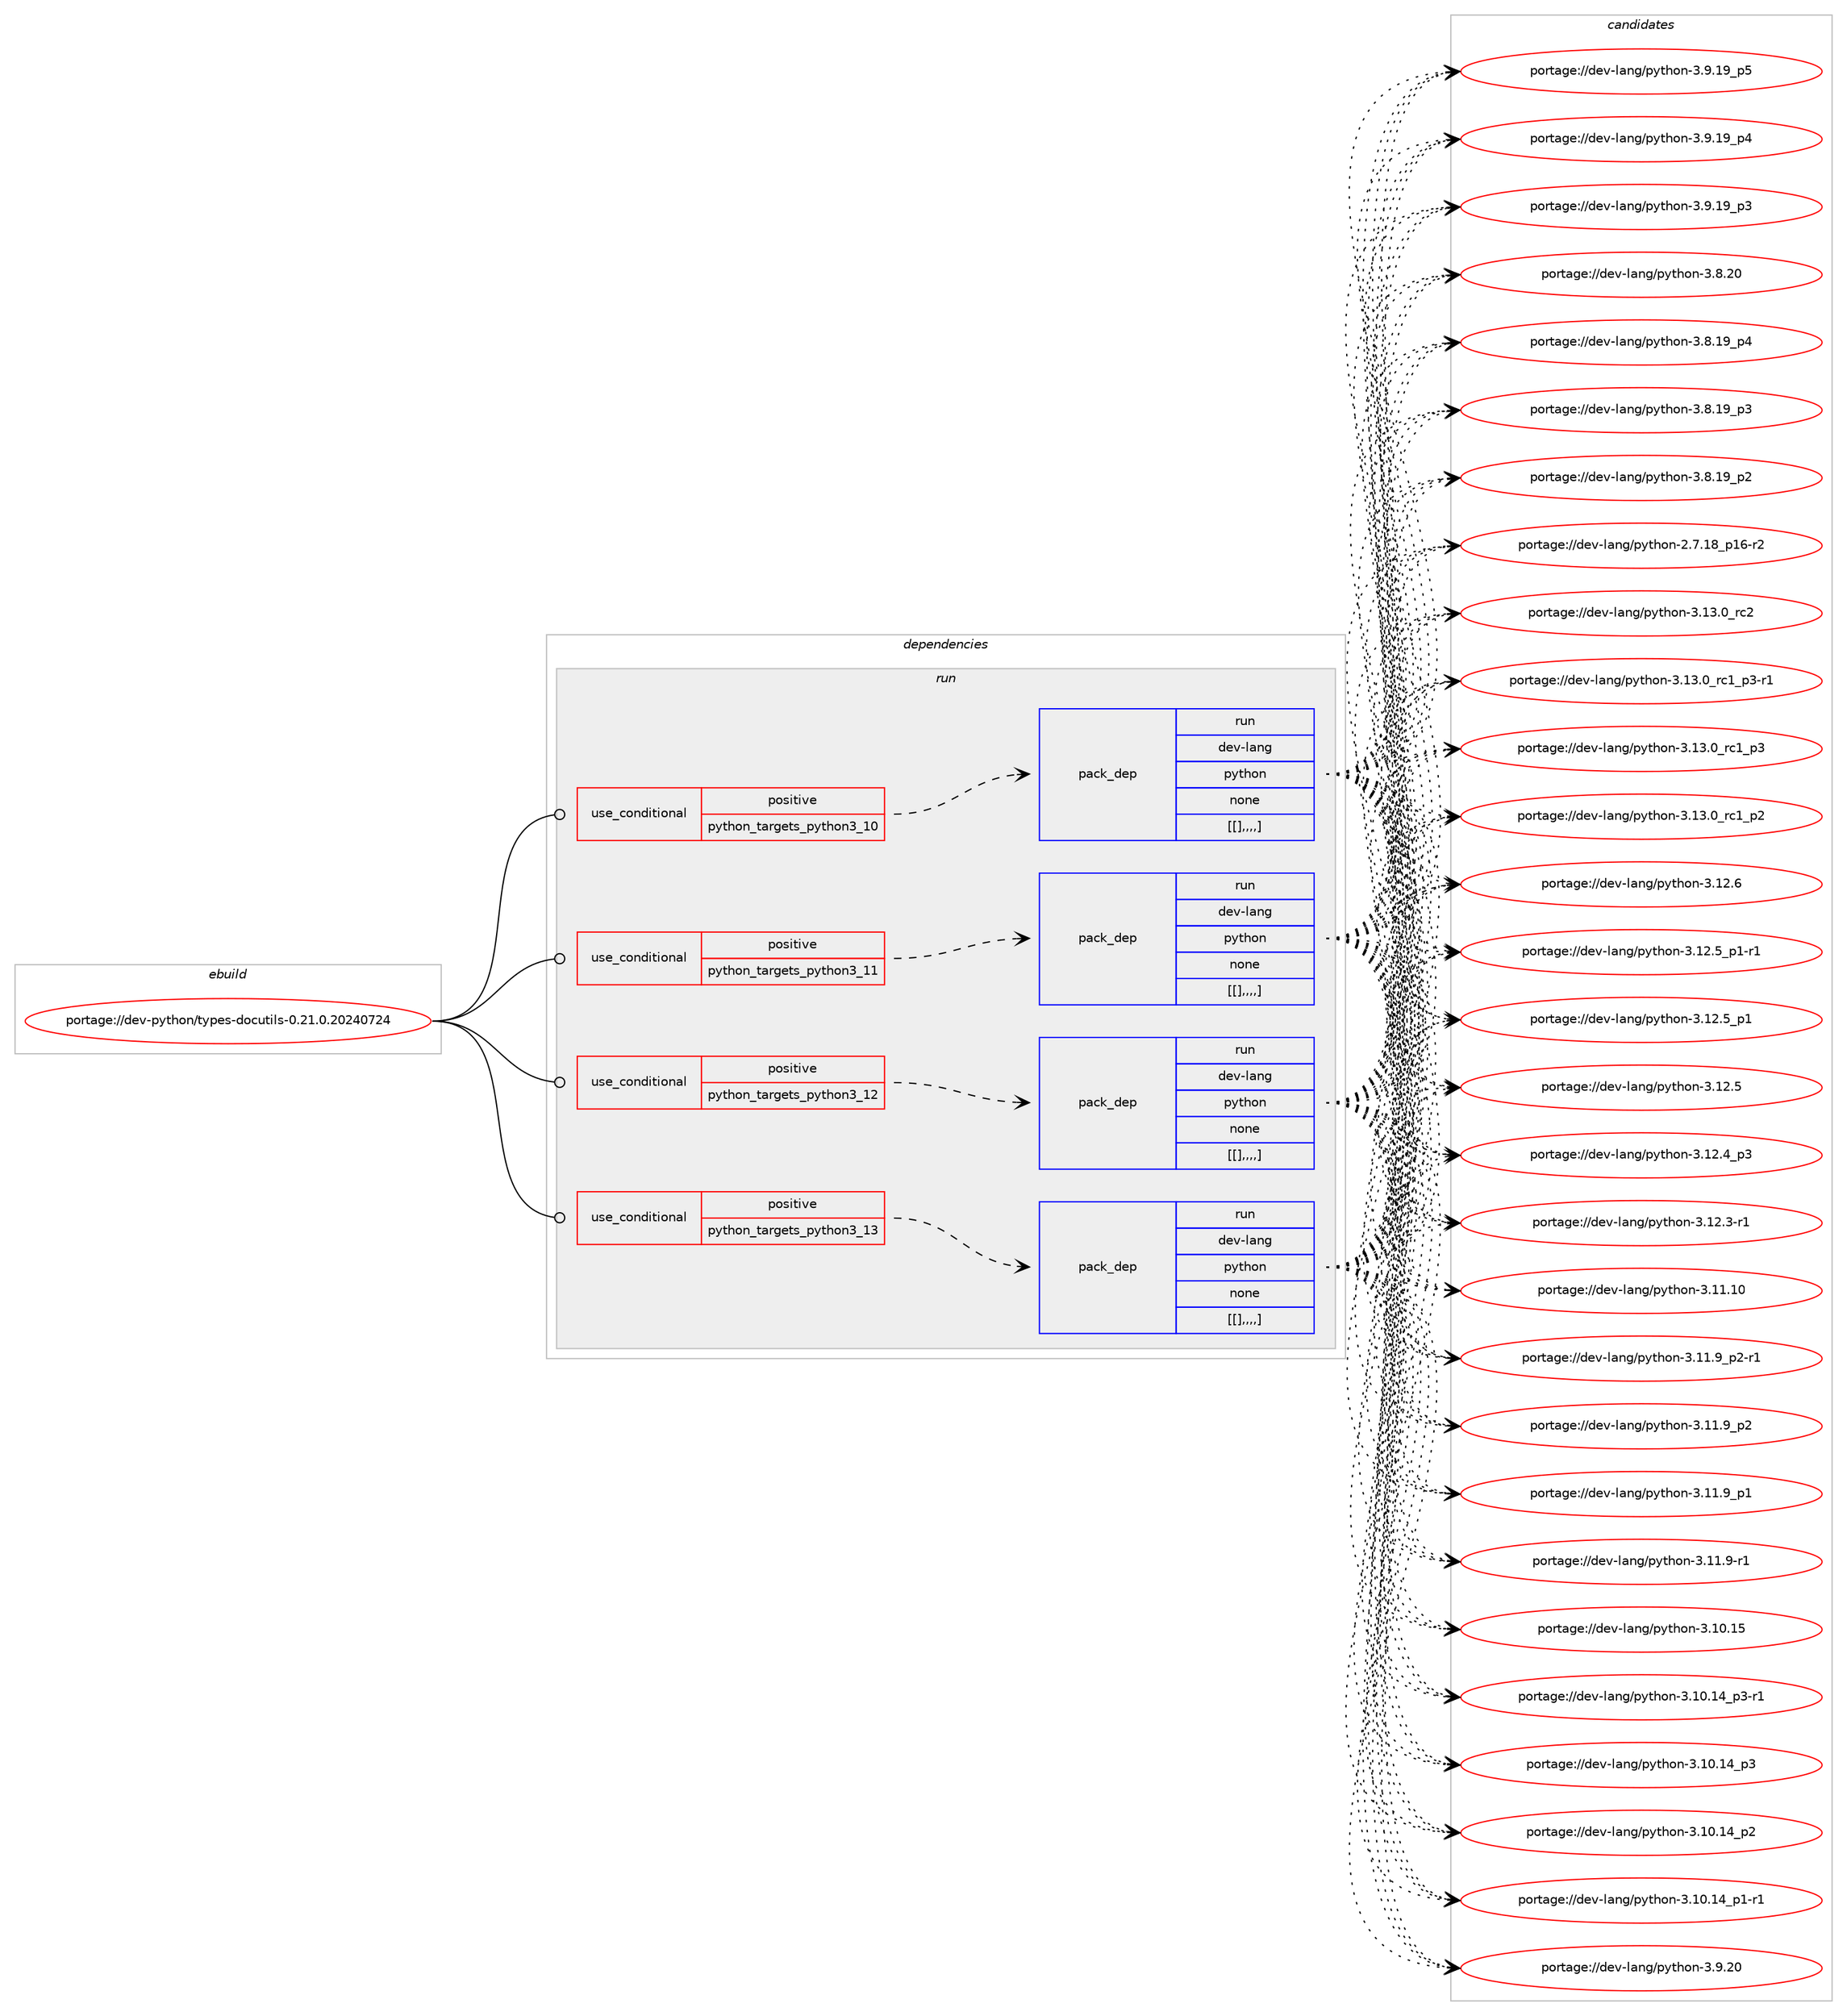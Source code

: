 digraph prolog {

# *************
# Graph options
# *************

newrank=true;
concentrate=true;
compound=true;
graph [rankdir=LR,fontname=Helvetica,fontsize=10,ranksep=1.5];#, ranksep=2.5, nodesep=0.2];
edge  [arrowhead=vee];
node  [fontname=Helvetica,fontsize=10];

# **********
# The ebuild
# **********

subgraph cluster_leftcol {
color=gray;
label=<<i>ebuild</i>>;
id [label="portage://dev-python/types-docutils-0.21.0.20240724", color=red, width=4, href="../dev-python/types-docutils-0.21.0.20240724.svg"];
}

# ****************
# The dependencies
# ****************

subgraph cluster_midcol {
color=gray;
label=<<i>dependencies</i>>;
subgraph cluster_compile {
fillcolor="#eeeeee";
style=filled;
label=<<i>compile</i>>;
}
subgraph cluster_compileandrun {
fillcolor="#eeeeee";
style=filled;
label=<<i>compile and run</i>>;
}
subgraph cluster_run {
fillcolor="#eeeeee";
style=filled;
label=<<i>run</i>>;
subgraph cond41827 {
dependency168705 [label=<<TABLE BORDER="0" CELLBORDER="1" CELLSPACING="0" CELLPADDING="4"><TR><TD ROWSPAN="3" CELLPADDING="10">use_conditional</TD></TR><TR><TD>positive</TD></TR><TR><TD>python_targets_python3_10</TD></TR></TABLE>>, shape=none, color=red];
subgraph pack125612 {
dependency168706 [label=<<TABLE BORDER="0" CELLBORDER="1" CELLSPACING="0" CELLPADDING="4" WIDTH="220"><TR><TD ROWSPAN="6" CELLPADDING="30">pack_dep</TD></TR><TR><TD WIDTH="110">run</TD></TR><TR><TD>dev-lang</TD></TR><TR><TD>python</TD></TR><TR><TD>none</TD></TR><TR><TD>[[],,,,]</TD></TR></TABLE>>, shape=none, color=blue];
}
dependency168705:e -> dependency168706:w [weight=20,style="dashed",arrowhead="vee"];
}
id:e -> dependency168705:w [weight=20,style="solid",arrowhead="odot"];
subgraph cond41828 {
dependency168707 [label=<<TABLE BORDER="0" CELLBORDER="1" CELLSPACING="0" CELLPADDING="4"><TR><TD ROWSPAN="3" CELLPADDING="10">use_conditional</TD></TR><TR><TD>positive</TD></TR><TR><TD>python_targets_python3_11</TD></TR></TABLE>>, shape=none, color=red];
subgraph pack125613 {
dependency168708 [label=<<TABLE BORDER="0" CELLBORDER="1" CELLSPACING="0" CELLPADDING="4" WIDTH="220"><TR><TD ROWSPAN="6" CELLPADDING="30">pack_dep</TD></TR><TR><TD WIDTH="110">run</TD></TR><TR><TD>dev-lang</TD></TR><TR><TD>python</TD></TR><TR><TD>none</TD></TR><TR><TD>[[],,,,]</TD></TR></TABLE>>, shape=none, color=blue];
}
dependency168707:e -> dependency168708:w [weight=20,style="dashed",arrowhead="vee"];
}
id:e -> dependency168707:w [weight=20,style="solid",arrowhead="odot"];
subgraph cond41829 {
dependency168709 [label=<<TABLE BORDER="0" CELLBORDER="1" CELLSPACING="0" CELLPADDING="4"><TR><TD ROWSPAN="3" CELLPADDING="10">use_conditional</TD></TR><TR><TD>positive</TD></TR><TR><TD>python_targets_python3_12</TD></TR></TABLE>>, shape=none, color=red];
subgraph pack125614 {
dependency168710 [label=<<TABLE BORDER="0" CELLBORDER="1" CELLSPACING="0" CELLPADDING="4" WIDTH="220"><TR><TD ROWSPAN="6" CELLPADDING="30">pack_dep</TD></TR><TR><TD WIDTH="110">run</TD></TR><TR><TD>dev-lang</TD></TR><TR><TD>python</TD></TR><TR><TD>none</TD></TR><TR><TD>[[],,,,]</TD></TR></TABLE>>, shape=none, color=blue];
}
dependency168709:e -> dependency168710:w [weight=20,style="dashed",arrowhead="vee"];
}
id:e -> dependency168709:w [weight=20,style="solid",arrowhead="odot"];
subgraph cond41830 {
dependency168711 [label=<<TABLE BORDER="0" CELLBORDER="1" CELLSPACING="0" CELLPADDING="4"><TR><TD ROWSPAN="3" CELLPADDING="10">use_conditional</TD></TR><TR><TD>positive</TD></TR><TR><TD>python_targets_python3_13</TD></TR></TABLE>>, shape=none, color=red];
subgraph pack125615 {
dependency168712 [label=<<TABLE BORDER="0" CELLBORDER="1" CELLSPACING="0" CELLPADDING="4" WIDTH="220"><TR><TD ROWSPAN="6" CELLPADDING="30">pack_dep</TD></TR><TR><TD WIDTH="110">run</TD></TR><TR><TD>dev-lang</TD></TR><TR><TD>python</TD></TR><TR><TD>none</TD></TR><TR><TD>[[],,,,]</TD></TR></TABLE>>, shape=none, color=blue];
}
dependency168711:e -> dependency168712:w [weight=20,style="dashed",arrowhead="vee"];
}
id:e -> dependency168711:w [weight=20,style="solid",arrowhead="odot"];
}
}

# **************
# The candidates
# **************

subgraph cluster_choices {
rank=same;
color=gray;
label=<<i>candidates</i>>;

subgraph choice125612 {
color=black;
nodesep=1;
choice10010111845108971101034711212111610411111045514649514648951149950 [label="portage://dev-lang/python-3.13.0_rc2", color=red, width=4,href="../dev-lang/python-3.13.0_rc2.svg"];
choice1001011184510897110103471121211161041111104551464951464895114994995112514511449 [label="portage://dev-lang/python-3.13.0_rc1_p3-r1", color=red, width=4,href="../dev-lang/python-3.13.0_rc1_p3-r1.svg"];
choice100101118451089711010347112121116104111110455146495146489511499499511251 [label="portage://dev-lang/python-3.13.0_rc1_p3", color=red, width=4,href="../dev-lang/python-3.13.0_rc1_p3.svg"];
choice100101118451089711010347112121116104111110455146495146489511499499511250 [label="portage://dev-lang/python-3.13.0_rc1_p2", color=red, width=4,href="../dev-lang/python-3.13.0_rc1_p2.svg"];
choice10010111845108971101034711212111610411111045514649504654 [label="portage://dev-lang/python-3.12.6", color=red, width=4,href="../dev-lang/python-3.12.6.svg"];
choice1001011184510897110103471121211161041111104551464950465395112494511449 [label="portage://dev-lang/python-3.12.5_p1-r1", color=red, width=4,href="../dev-lang/python-3.12.5_p1-r1.svg"];
choice100101118451089711010347112121116104111110455146495046539511249 [label="portage://dev-lang/python-3.12.5_p1", color=red, width=4,href="../dev-lang/python-3.12.5_p1.svg"];
choice10010111845108971101034711212111610411111045514649504653 [label="portage://dev-lang/python-3.12.5", color=red, width=4,href="../dev-lang/python-3.12.5.svg"];
choice100101118451089711010347112121116104111110455146495046529511251 [label="portage://dev-lang/python-3.12.4_p3", color=red, width=4,href="../dev-lang/python-3.12.4_p3.svg"];
choice100101118451089711010347112121116104111110455146495046514511449 [label="portage://dev-lang/python-3.12.3-r1", color=red, width=4,href="../dev-lang/python-3.12.3-r1.svg"];
choice1001011184510897110103471121211161041111104551464949464948 [label="portage://dev-lang/python-3.11.10", color=red, width=4,href="../dev-lang/python-3.11.10.svg"];
choice1001011184510897110103471121211161041111104551464949465795112504511449 [label="portage://dev-lang/python-3.11.9_p2-r1", color=red, width=4,href="../dev-lang/python-3.11.9_p2-r1.svg"];
choice100101118451089711010347112121116104111110455146494946579511250 [label="portage://dev-lang/python-3.11.9_p2", color=red, width=4,href="../dev-lang/python-3.11.9_p2.svg"];
choice100101118451089711010347112121116104111110455146494946579511249 [label="portage://dev-lang/python-3.11.9_p1", color=red, width=4,href="../dev-lang/python-3.11.9_p1.svg"];
choice100101118451089711010347112121116104111110455146494946574511449 [label="portage://dev-lang/python-3.11.9-r1", color=red, width=4,href="../dev-lang/python-3.11.9-r1.svg"];
choice1001011184510897110103471121211161041111104551464948464953 [label="portage://dev-lang/python-3.10.15", color=red, width=4,href="../dev-lang/python-3.10.15.svg"];
choice100101118451089711010347112121116104111110455146494846495295112514511449 [label="portage://dev-lang/python-3.10.14_p3-r1", color=red, width=4,href="../dev-lang/python-3.10.14_p3-r1.svg"];
choice10010111845108971101034711212111610411111045514649484649529511251 [label="portage://dev-lang/python-3.10.14_p3", color=red, width=4,href="../dev-lang/python-3.10.14_p3.svg"];
choice10010111845108971101034711212111610411111045514649484649529511250 [label="portage://dev-lang/python-3.10.14_p2", color=red, width=4,href="../dev-lang/python-3.10.14_p2.svg"];
choice100101118451089711010347112121116104111110455146494846495295112494511449 [label="portage://dev-lang/python-3.10.14_p1-r1", color=red, width=4,href="../dev-lang/python-3.10.14_p1-r1.svg"];
choice10010111845108971101034711212111610411111045514657465048 [label="portage://dev-lang/python-3.9.20", color=red, width=4,href="../dev-lang/python-3.9.20.svg"];
choice100101118451089711010347112121116104111110455146574649579511253 [label="portage://dev-lang/python-3.9.19_p5", color=red, width=4,href="../dev-lang/python-3.9.19_p5.svg"];
choice100101118451089711010347112121116104111110455146574649579511252 [label="portage://dev-lang/python-3.9.19_p4", color=red, width=4,href="../dev-lang/python-3.9.19_p4.svg"];
choice100101118451089711010347112121116104111110455146574649579511251 [label="portage://dev-lang/python-3.9.19_p3", color=red, width=4,href="../dev-lang/python-3.9.19_p3.svg"];
choice10010111845108971101034711212111610411111045514656465048 [label="portage://dev-lang/python-3.8.20", color=red, width=4,href="../dev-lang/python-3.8.20.svg"];
choice100101118451089711010347112121116104111110455146564649579511252 [label="portage://dev-lang/python-3.8.19_p4", color=red, width=4,href="../dev-lang/python-3.8.19_p4.svg"];
choice100101118451089711010347112121116104111110455146564649579511251 [label="portage://dev-lang/python-3.8.19_p3", color=red, width=4,href="../dev-lang/python-3.8.19_p3.svg"];
choice100101118451089711010347112121116104111110455146564649579511250 [label="portage://dev-lang/python-3.8.19_p2", color=red, width=4,href="../dev-lang/python-3.8.19_p2.svg"];
choice100101118451089711010347112121116104111110455046554649569511249544511450 [label="portage://dev-lang/python-2.7.18_p16-r2", color=red, width=4,href="../dev-lang/python-2.7.18_p16-r2.svg"];
dependency168706:e -> choice10010111845108971101034711212111610411111045514649514648951149950:w [style=dotted,weight="100"];
dependency168706:e -> choice1001011184510897110103471121211161041111104551464951464895114994995112514511449:w [style=dotted,weight="100"];
dependency168706:e -> choice100101118451089711010347112121116104111110455146495146489511499499511251:w [style=dotted,weight="100"];
dependency168706:e -> choice100101118451089711010347112121116104111110455146495146489511499499511250:w [style=dotted,weight="100"];
dependency168706:e -> choice10010111845108971101034711212111610411111045514649504654:w [style=dotted,weight="100"];
dependency168706:e -> choice1001011184510897110103471121211161041111104551464950465395112494511449:w [style=dotted,weight="100"];
dependency168706:e -> choice100101118451089711010347112121116104111110455146495046539511249:w [style=dotted,weight="100"];
dependency168706:e -> choice10010111845108971101034711212111610411111045514649504653:w [style=dotted,weight="100"];
dependency168706:e -> choice100101118451089711010347112121116104111110455146495046529511251:w [style=dotted,weight="100"];
dependency168706:e -> choice100101118451089711010347112121116104111110455146495046514511449:w [style=dotted,weight="100"];
dependency168706:e -> choice1001011184510897110103471121211161041111104551464949464948:w [style=dotted,weight="100"];
dependency168706:e -> choice1001011184510897110103471121211161041111104551464949465795112504511449:w [style=dotted,weight="100"];
dependency168706:e -> choice100101118451089711010347112121116104111110455146494946579511250:w [style=dotted,weight="100"];
dependency168706:e -> choice100101118451089711010347112121116104111110455146494946579511249:w [style=dotted,weight="100"];
dependency168706:e -> choice100101118451089711010347112121116104111110455146494946574511449:w [style=dotted,weight="100"];
dependency168706:e -> choice1001011184510897110103471121211161041111104551464948464953:w [style=dotted,weight="100"];
dependency168706:e -> choice100101118451089711010347112121116104111110455146494846495295112514511449:w [style=dotted,weight="100"];
dependency168706:e -> choice10010111845108971101034711212111610411111045514649484649529511251:w [style=dotted,weight="100"];
dependency168706:e -> choice10010111845108971101034711212111610411111045514649484649529511250:w [style=dotted,weight="100"];
dependency168706:e -> choice100101118451089711010347112121116104111110455146494846495295112494511449:w [style=dotted,weight="100"];
dependency168706:e -> choice10010111845108971101034711212111610411111045514657465048:w [style=dotted,weight="100"];
dependency168706:e -> choice100101118451089711010347112121116104111110455146574649579511253:w [style=dotted,weight="100"];
dependency168706:e -> choice100101118451089711010347112121116104111110455146574649579511252:w [style=dotted,weight="100"];
dependency168706:e -> choice100101118451089711010347112121116104111110455146574649579511251:w [style=dotted,weight="100"];
dependency168706:e -> choice10010111845108971101034711212111610411111045514656465048:w [style=dotted,weight="100"];
dependency168706:e -> choice100101118451089711010347112121116104111110455146564649579511252:w [style=dotted,weight="100"];
dependency168706:e -> choice100101118451089711010347112121116104111110455146564649579511251:w [style=dotted,weight="100"];
dependency168706:e -> choice100101118451089711010347112121116104111110455146564649579511250:w [style=dotted,weight="100"];
dependency168706:e -> choice100101118451089711010347112121116104111110455046554649569511249544511450:w [style=dotted,weight="100"];
}
subgraph choice125613 {
color=black;
nodesep=1;
choice10010111845108971101034711212111610411111045514649514648951149950 [label="portage://dev-lang/python-3.13.0_rc2", color=red, width=4,href="../dev-lang/python-3.13.0_rc2.svg"];
choice1001011184510897110103471121211161041111104551464951464895114994995112514511449 [label="portage://dev-lang/python-3.13.0_rc1_p3-r1", color=red, width=4,href="../dev-lang/python-3.13.0_rc1_p3-r1.svg"];
choice100101118451089711010347112121116104111110455146495146489511499499511251 [label="portage://dev-lang/python-3.13.0_rc1_p3", color=red, width=4,href="../dev-lang/python-3.13.0_rc1_p3.svg"];
choice100101118451089711010347112121116104111110455146495146489511499499511250 [label="portage://dev-lang/python-3.13.0_rc1_p2", color=red, width=4,href="../dev-lang/python-3.13.0_rc1_p2.svg"];
choice10010111845108971101034711212111610411111045514649504654 [label="portage://dev-lang/python-3.12.6", color=red, width=4,href="../dev-lang/python-3.12.6.svg"];
choice1001011184510897110103471121211161041111104551464950465395112494511449 [label="portage://dev-lang/python-3.12.5_p1-r1", color=red, width=4,href="../dev-lang/python-3.12.5_p1-r1.svg"];
choice100101118451089711010347112121116104111110455146495046539511249 [label="portage://dev-lang/python-3.12.5_p1", color=red, width=4,href="../dev-lang/python-3.12.5_p1.svg"];
choice10010111845108971101034711212111610411111045514649504653 [label="portage://dev-lang/python-3.12.5", color=red, width=4,href="../dev-lang/python-3.12.5.svg"];
choice100101118451089711010347112121116104111110455146495046529511251 [label="portage://dev-lang/python-3.12.4_p3", color=red, width=4,href="../dev-lang/python-3.12.4_p3.svg"];
choice100101118451089711010347112121116104111110455146495046514511449 [label="portage://dev-lang/python-3.12.3-r1", color=red, width=4,href="../dev-lang/python-3.12.3-r1.svg"];
choice1001011184510897110103471121211161041111104551464949464948 [label="portage://dev-lang/python-3.11.10", color=red, width=4,href="../dev-lang/python-3.11.10.svg"];
choice1001011184510897110103471121211161041111104551464949465795112504511449 [label="portage://dev-lang/python-3.11.9_p2-r1", color=red, width=4,href="../dev-lang/python-3.11.9_p2-r1.svg"];
choice100101118451089711010347112121116104111110455146494946579511250 [label="portage://dev-lang/python-3.11.9_p2", color=red, width=4,href="../dev-lang/python-3.11.9_p2.svg"];
choice100101118451089711010347112121116104111110455146494946579511249 [label="portage://dev-lang/python-3.11.9_p1", color=red, width=4,href="../dev-lang/python-3.11.9_p1.svg"];
choice100101118451089711010347112121116104111110455146494946574511449 [label="portage://dev-lang/python-3.11.9-r1", color=red, width=4,href="../dev-lang/python-3.11.9-r1.svg"];
choice1001011184510897110103471121211161041111104551464948464953 [label="portage://dev-lang/python-3.10.15", color=red, width=4,href="../dev-lang/python-3.10.15.svg"];
choice100101118451089711010347112121116104111110455146494846495295112514511449 [label="portage://dev-lang/python-3.10.14_p3-r1", color=red, width=4,href="../dev-lang/python-3.10.14_p3-r1.svg"];
choice10010111845108971101034711212111610411111045514649484649529511251 [label="portage://dev-lang/python-3.10.14_p3", color=red, width=4,href="../dev-lang/python-3.10.14_p3.svg"];
choice10010111845108971101034711212111610411111045514649484649529511250 [label="portage://dev-lang/python-3.10.14_p2", color=red, width=4,href="../dev-lang/python-3.10.14_p2.svg"];
choice100101118451089711010347112121116104111110455146494846495295112494511449 [label="portage://dev-lang/python-3.10.14_p1-r1", color=red, width=4,href="../dev-lang/python-3.10.14_p1-r1.svg"];
choice10010111845108971101034711212111610411111045514657465048 [label="portage://dev-lang/python-3.9.20", color=red, width=4,href="../dev-lang/python-3.9.20.svg"];
choice100101118451089711010347112121116104111110455146574649579511253 [label="portage://dev-lang/python-3.9.19_p5", color=red, width=4,href="../dev-lang/python-3.9.19_p5.svg"];
choice100101118451089711010347112121116104111110455146574649579511252 [label="portage://dev-lang/python-3.9.19_p4", color=red, width=4,href="../dev-lang/python-3.9.19_p4.svg"];
choice100101118451089711010347112121116104111110455146574649579511251 [label="portage://dev-lang/python-3.9.19_p3", color=red, width=4,href="../dev-lang/python-3.9.19_p3.svg"];
choice10010111845108971101034711212111610411111045514656465048 [label="portage://dev-lang/python-3.8.20", color=red, width=4,href="../dev-lang/python-3.8.20.svg"];
choice100101118451089711010347112121116104111110455146564649579511252 [label="portage://dev-lang/python-3.8.19_p4", color=red, width=4,href="../dev-lang/python-3.8.19_p4.svg"];
choice100101118451089711010347112121116104111110455146564649579511251 [label="portage://dev-lang/python-3.8.19_p3", color=red, width=4,href="../dev-lang/python-3.8.19_p3.svg"];
choice100101118451089711010347112121116104111110455146564649579511250 [label="portage://dev-lang/python-3.8.19_p2", color=red, width=4,href="../dev-lang/python-3.8.19_p2.svg"];
choice100101118451089711010347112121116104111110455046554649569511249544511450 [label="portage://dev-lang/python-2.7.18_p16-r2", color=red, width=4,href="../dev-lang/python-2.7.18_p16-r2.svg"];
dependency168708:e -> choice10010111845108971101034711212111610411111045514649514648951149950:w [style=dotted,weight="100"];
dependency168708:e -> choice1001011184510897110103471121211161041111104551464951464895114994995112514511449:w [style=dotted,weight="100"];
dependency168708:e -> choice100101118451089711010347112121116104111110455146495146489511499499511251:w [style=dotted,weight="100"];
dependency168708:e -> choice100101118451089711010347112121116104111110455146495146489511499499511250:w [style=dotted,weight="100"];
dependency168708:e -> choice10010111845108971101034711212111610411111045514649504654:w [style=dotted,weight="100"];
dependency168708:e -> choice1001011184510897110103471121211161041111104551464950465395112494511449:w [style=dotted,weight="100"];
dependency168708:e -> choice100101118451089711010347112121116104111110455146495046539511249:w [style=dotted,weight="100"];
dependency168708:e -> choice10010111845108971101034711212111610411111045514649504653:w [style=dotted,weight="100"];
dependency168708:e -> choice100101118451089711010347112121116104111110455146495046529511251:w [style=dotted,weight="100"];
dependency168708:e -> choice100101118451089711010347112121116104111110455146495046514511449:w [style=dotted,weight="100"];
dependency168708:e -> choice1001011184510897110103471121211161041111104551464949464948:w [style=dotted,weight="100"];
dependency168708:e -> choice1001011184510897110103471121211161041111104551464949465795112504511449:w [style=dotted,weight="100"];
dependency168708:e -> choice100101118451089711010347112121116104111110455146494946579511250:w [style=dotted,weight="100"];
dependency168708:e -> choice100101118451089711010347112121116104111110455146494946579511249:w [style=dotted,weight="100"];
dependency168708:e -> choice100101118451089711010347112121116104111110455146494946574511449:w [style=dotted,weight="100"];
dependency168708:e -> choice1001011184510897110103471121211161041111104551464948464953:w [style=dotted,weight="100"];
dependency168708:e -> choice100101118451089711010347112121116104111110455146494846495295112514511449:w [style=dotted,weight="100"];
dependency168708:e -> choice10010111845108971101034711212111610411111045514649484649529511251:w [style=dotted,weight="100"];
dependency168708:e -> choice10010111845108971101034711212111610411111045514649484649529511250:w [style=dotted,weight="100"];
dependency168708:e -> choice100101118451089711010347112121116104111110455146494846495295112494511449:w [style=dotted,weight="100"];
dependency168708:e -> choice10010111845108971101034711212111610411111045514657465048:w [style=dotted,weight="100"];
dependency168708:e -> choice100101118451089711010347112121116104111110455146574649579511253:w [style=dotted,weight="100"];
dependency168708:e -> choice100101118451089711010347112121116104111110455146574649579511252:w [style=dotted,weight="100"];
dependency168708:e -> choice100101118451089711010347112121116104111110455146574649579511251:w [style=dotted,weight="100"];
dependency168708:e -> choice10010111845108971101034711212111610411111045514656465048:w [style=dotted,weight="100"];
dependency168708:e -> choice100101118451089711010347112121116104111110455146564649579511252:w [style=dotted,weight="100"];
dependency168708:e -> choice100101118451089711010347112121116104111110455146564649579511251:w [style=dotted,weight="100"];
dependency168708:e -> choice100101118451089711010347112121116104111110455146564649579511250:w [style=dotted,weight="100"];
dependency168708:e -> choice100101118451089711010347112121116104111110455046554649569511249544511450:w [style=dotted,weight="100"];
}
subgraph choice125614 {
color=black;
nodesep=1;
choice10010111845108971101034711212111610411111045514649514648951149950 [label="portage://dev-lang/python-3.13.0_rc2", color=red, width=4,href="../dev-lang/python-3.13.0_rc2.svg"];
choice1001011184510897110103471121211161041111104551464951464895114994995112514511449 [label="portage://dev-lang/python-3.13.0_rc1_p3-r1", color=red, width=4,href="../dev-lang/python-3.13.0_rc1_p3-r1.svg"];
choice100101118451089711010347112121116104111110455146495146489511499499511251 [label="portage://dev-lang/python-3.13.0_rc1_p3", color=red, width=4,href="../dev-lang/python-3.13.0_rc1_p3.svg"];
choice100101118451089711010347112121116104111110455146495146489511499499511250 [label="portage://dev-lang/python-3.13.0_rc1_p2", color=red, width=4,href="../dev-lang/python-3.13.0_rc1_p2.svg"];
choice10010111845108971101034711212111610411111045514649504654 [label="portage://dev-lang/python-3.12.6", color=red, width=4,href="../dev-lang/python-3.12.6.svg"];
choice1001011184510897110103471121211161041111104551464950465395112494511449 [label="portage://dev-lang/python-3.12.5_p1-r1", color=red, width=4,href="../dev-lang/python-3.12.5_p1-r1.svg"];
choice100101118451089711010347112121116104111110455146495046539511249 [label="portage://dev-lang/python-3.12.5_p1", color=red, width=4,href="../dev-lang/python-3.12.5_p1.svg"];
choice10010111845108971101034711212111610411111045514649504653 [label="portage://dev-lang/python-3.12.5", color=red, width=4,href="../dev-lang/python-3.12.5.svg"];
choice100101118451089711010347112121116104111110455146495046529511251 [label="portage://dev-lang/python-3.12.4_p3", color=red, width=4,href="../dev-lang/python-3.12.4_p3.svg"];
choice100101118451089711010347112121116104111110455146495046514511449 [label="portage://dev-lang/python-3.12.3-r1", color=red, width=4,href="../dev-lang/python-3.12.3-r1.svg"];
choice1001011184510897110103471121211161041111104551464949464948 [label="portage://dev-lang/python-3.11.10", color=red, width=4,href="../dev-lang/python-3.11.10.svg"];
choice1001011184510897110103471121211161041111104551464949465795112504511449 [label="portage://dev-lang/python-3.11.9_p2-r1", color=red, width=4,href="../dev-lang/python-3.11.9_p2-r1.svg"];
choice100101118451089711010347112121116104111110455146494946579511250 [label="portage://dev-lang/python-3.11.9_p2", color=red, width=4,href="../dev-lang/python-3.11.9_p2.svg"];
choice100101118451089711010347112121116104111110455146494946579511249 [label="portage://dev-lang/python-3.11.9_p1", color=red, width=4,href="../dev-lang/python-3.11.9_p1.svg"];
choice100101118451089711010347112121116104111110455146494946574511449 [label="portage://dev-lang/python-3.11.9-r1", color=red, width=4,href="../dev-lang/python-3.11.9-r1.svg"];
choice1001011184510897110103471121211161041111104551464948464953 [label="portage://dev-lang/python-3.10.15", color=red, width=4,href="../dev-lang/python-3.10.15.svg"];
choice100101118451089711010347112121116104111110455146494846495295112514511449 [label="portage://dev-lang/python-3.10.14_p3-r1", color=red, width=4,href="../dev-lang/python-3.10.14_p3-r1.svg"];
choice10010111845108971101034711212111610411111045514649484649529511251 [label="portage://dev-lang/python-3.10.14_p3", color=red, width=4,href="../dev-lang/python-3.10.14_p3.svg"];
choice10010111845108971101034711212111610411111045514649484649529511250 [label="portage://dev-lang/python-3.10.14_p2", color=red, width=4,href="../dev-lang/python-3.10.14_p2.svg"];
choice100101118451089711010347112121116104111110455146494846495295112494511449 [label="portage://dev-lang/python-3.10.14_p1-r1", color=red, width=4,href="../dev-lang/python-3.10.14_p1-r1.svg"];
choice10010111845108971101034711212111610411111045514657465048 [label="portage://dev-lang/python-3.9.20", color=red, width=4,href="../dev-lang/python-3.9.20.svg"];
choice100101118451089711010347112121116104111110455146574649579511253 [label="portage://dev-lang/python-3.9.19_p5", color=red, width=4,href="../dev-lang/python-3.9.19_p5.svg"];
choice100101118451089711010347112121116104111110455146574649579511252 [label="portage://dev-lang/python-3.9.19_p4", color=red, width=4,href="../dev-lang/python-3.9.19_p4.svg"];
choice100101118451089711010347112121116104111110455146574649579511251 [label="portage://dev-lang/python-3.9.19_p3", color=red, width=4,href="../dev-lang/python-3.9.19_p3.svg"];
choice10010111845108971101034711212111610411111045514656465048 [label="portage://dev-lang/python-3.8.20", color=red, width=4,href="../dev-lang/python-3.8.20.svg"];
choice100101118451089711010347112121116104111110455146564649579511252 [label="portage://dev-lang/python-3.8.19_p4", color=red, width=4,href="../dev-lang/python-3.8.19_p4.svg"];
choice100101118451089711010347112121116104111110455146564649579511251 [label="portage://dev-lang/python-3.8.19_p3", color=red, width=4,href="../dev-lang/python-3.8.19_p3.svg"];
choice100101118451089711010347112121116104111110455146564649579511250 [label="portage://dev-lang/python-3.8.19_p2", color=red, width=4,href="../dev-lang/python-3.8.19_p2.svg"];
choice100101118451089711010347112121116104111110455046554649569511249544511450 [label="portage://dev-lang/python-2.7.18_p16-r2", color=red, width=4,href="../dev-lang/python-2.7.18_p16-r2.svg"];
dependency168710:e -> choice10010111845108971101034711212111610411111045514649514648951149950:w [style=dotted,weight="100"];
dependency168710:e -> choice1001011184510897110103471121211161041111104551464951464895114994995112514511449:w [style=dotted,weight="100"];
dependency168710:e -> choice100101118451089711010347112121116104111110455146495146489511499499511251:w [style=dotted,weight="100"];
dependency168710:e -> choice100101118451089711010347112121116104111110455146495146489511499499511250:w [style=dotted,weight="100"];
dependency168710:e -> choice10010111845108971101034711212111610411111045514649504654:w [style=dotted,weight="100"];
dependency168710:e -> choice1001011184510897110103471121211161041111104551464950465395112494511449:w [style=dotted,weight="100"];
dependency168710:e -> choice100101118451089711010347112121116104111110455146495046539511249:w [style=dotted,weight="100"];
dependency168710:e -> choice10010111845108971101034711212111610411111045514649504653:w [style=dotted,weight="100"];
dependency168710:e -> choice100101118451089711010347112121116104111110455146495046529511251:w [style=dotted,weight="100"];
dependency168710:e -> choice100101118451089711010347112121116104111110455146495046514511449:w [style=dotted,weight="100"];
dependency168710:e -> choice1001011184510897110103471121211161041111104551464949464948:w [style=dotted,weight="100"];
dependency168710:e -> choice1001011184510897110103471121211161041111104551464949465795112504511449:w [style=dotted,weight="100"];
dependency168710:e -> choice100101118451089711010347112121116104111110455146494946579511250:w [style=dotted,weight="100"];
dependency168710:e -> choice100101118451089711010347112121116104111110455146494946579511249:w [style=dotted,weight="100"];
dependency168710:e -> choice100101118451089711010347112121116104111110455146494946574511449:w [style=dotted,weight="100"];
dependency168710:e -> choice1001011184510897110103471121211161041111104551464948464953:w [style=dotted,weight="100"];
dependency168710:e -> choice100101118451089711010347112121116104111110455146494846495295112514511449:w [style=dotted,weight="100"];
dependency168710:e -> choice10010111845108971101034711212111610411111045514649484649529511251:w [style=dotted,weight="100"];
dependency168710:e -> choice10010111845108971101034711212111610411111045514649484649529511250:w [style=dotted,weight="100"];
dependency168710:e -> choice100101118451089711010347112121116104111110455146494846495295112494511449:w [style=dotted,weight="100"];
dependency168710:e -> choice10010111845108971101034711212111610411111045514657465048:w [style=dotted,weight="100"];
dependency168710:e -> choice100101118451089711010347112121116104111110455146574649579511253:w [style=dotted,weight="100"];
dependency168710:e -> choice100101118451089711010347112121116104111110455146574649579511252:w [style=dotted,weight="100"];
dependency168710:e -> choice100101118451089711010347112121116104111110455146574649579511251:w [style=dotted,weight="100"];
dependency168710:e -> choice10010111845108971101034711212111610411111045514656465048:w [style=dotted,weight="100"];
dependency168710:e -> choice100101118451089711010347112121116104111110455146564649579511252:w [style=dotted,weight="100"];
dependency168710:e -> choice100101118451089711010347112121116104111110455146564649579511251:w [style=dotted,weight="100"];
dependency168710:e -> choice100101118451089711010347112121116104111110455146564649579511250:w [style=dotted,weight="100"];
dependency168710:e -> choice100101118451089711010347112121116104111110455046554649569511249544511450:w [style=dotted,weight="100"];
}
subgraph choice125615 {
color=black;
nodesep=1;
choice10010111845108971101034711212111610411111045514649514648951149950 [label="portage://dev-lang/python-3.13.0_rc2", color=red, width=4,href="../dev-lang/python-3.13.0_rc2.svg"];
choice1001011184510897110103471121211161041111104551464951464895114994995112514511449 [label="portage://dev-lang/python-3.13.0_rc1_p3-r1", color=red, width=4,href="../dev-lang/python-3.13.0_rc1_p3-r1.svg"];
choice100101118451089711010347112121116104111110455146495146489511499499511251 [label="portage://dev-lang/python-3.13.0_rc1_p3", color=red, width=4,href="../dev-lang/python-3.13.0_rc1_p3.svg"];
choice100101118451089711010347112121116104111110455146495146489511499499511250 [label="portage://dev-lang/python-3.13.0_rc1_p2", color=red, width=4,href="../dev-lang/python-3.13.0_rc1_p2.svg"];
choice10010111845108971101034711212111610411111045514649504654 [label="portage://dev-lang/python-3.12.6", color=red, width=4,href="../dev-lang/python-3.12.6.svg"];
choice1001011184510897110103471121211161041111104551464950465395112494511449 [label="portage://dev-lang/python-3.12.5_p1-r1", color=red, width=4,href="../dev-lang/python-3.12.5_p1-r1.svg"];
choice100101118451089711010347112121116104111110455146495046539511249 [label="portage://dev-lang/python-3.12.5_p1", color=red, width=4,href="../dev-lang/python-3.12.5_p1.svg"];
choice10010111845108971101034711212111610411111045514649504653 [label="portage://dev-lang/python-3.12.5", color=red, width=4,href="../dev-lang/python-3.12.5.svg"];
choice100101118451089711010347112121116104111110455146495046529511251 [label="portage://dev-lang/python-3.12.4_p3", color=red, width=4,href="../dev-lang/python-3.12.4_p3.svg"];
choice100101118451089711010347112121116104111110455146495046514511449 [label="portage://dev-lang/python-3.12.3-r1", color=red, width=4,href="../dev-lang/python-3.12.3-r1.svg"];
choice1001011184510897110103471121211161041111104551464949464948 [label="portage://dev-lang/python-3.11.10", color=red, width=4,href="../dev-lang/python-3.11.10.svg"];
choice1001011184510897110103471121211161041111104551464949465795112504511449 [label="portage://dev-lang/python-3.11.9_p2-r1", color=red, width=4,href="../dev-lang/python-3.11.9_p2-r1.svg"];
choice100101118451089711010347112121116104111110455146494946579511250 [label="portage://dev-lang/python-3.11.9_p2", color=red, width=4,href="../dev-lang/python-3.11.9_p2.svg"];
choice100101118451089711010347112121116104111110455146494946579511249 [label="portage://dev-lang/python-3.11.9_p1", color=red, width=4,href="../dev-lang/python-3.11.9_p1.svg"];
choice100101118451089711010347112121116104111110455146494946574511449 [label="portage://dev-lang/python-3.11.9-r1", color=red, width=4,href="../dev-lang/python-3.11.9-r1.svg"];
choice1001011184510897110103471121211161041111104551464948464953 [label="portage://dev-lang/python-3.10.15", color=red, width=4,href="../dev-lang/python-3.10.15.svg"];
choice100101118451089711010347112121116104111110455146494846495295112514511449 [label="portage://dev-lang/python-3.10.14_p3-r1", color=red, width=4,href="../dev-lang/python-3.10.14_p3-r1.svg"];
choice10010111845108971101034711212111610411111045514649484649529511251 [label="portage://dev-lang/python-3.10.14_p3", color=red, width=4,href="../dev-lang/python-3.10.14_p3.svg"];
choice10010111845108971101034711212111610411111045514649484649529511250 [label="portage://dev-lang/python-3.10.14_p2", color=red, width=4,href="../dev-lang/python-3.10.14_p2.svg"];
choice100101118451089711010347112121116104111110455146494846495295112494511449 [label="portage://dev-lang/python-3.10.14_p1-r1", color=red, width=4,href="../dev-lang/python-3.10.14_p1-r1.svg"];
choice10010111845108971101034711212111610411111045514657465048 [label="portage://dev-lang/python-3.9.20", color=red, width=4,href="../dev-lang/python-3.9.20.svg"];
choice100101118451089711010347112121116104111110455146574649579511253 [label="portage://dev-lang/python-3.9.19_p5", color=red, width=4,href="../dev-lang/python-3.9.19_p5.svg"];
choice100101118451089711010347112121116104111110455146574649579511252 [label="portage://dev-lang/python-3.9.19_p4", color=red, width=4,href="../dev-lang/python-3.9.19_p4.svg"];
choice100101118451089711010347112121116104111110455146574649579511251 [label="portage://dev-lang/python-3.9.19_p3", color=red, width=4,href="../dev-lang/python-3.9.19_p3.svg"];
choice10010111845108971101034711212111610411111045514656465048 [label="portage://dev-lang/python-3.8.20", color=red, width=4,href="../dev-lang/python-3.8.20.svg"];
choice100101118451089711010347112121116104111110455146564649579511252 [label="portage://dev-lang/python-3.8.19_p4", color=red, width=4,href="../dev-lang/python-3.8.19_p4.svg"];
choice100101118451089711010347112121116104111110455146564649579511251 [label="portage://dev-lang/python-3.8.19_p3", color=red, width=4,href="../dev-lang/python-3.8.19_p3.svg"];
choice100101118451089711010347112121116104111110455146564649579511250 [label="portage://dev-lang/python-3.8.19_p2", color=red, width=4,href="../dev-lang/python-3.8.19_p2.svg"];
choice100101118451089711010347112121116104111110455046554649569511249544511450 [label="portage://dev-lang/python-2.7.18_p16-r2", color=red, width=4,href="../dev-lang/python-2.7.18_p16-r2.svg"];
dependency168712:e -> choice10010111845108971101034711212111610411111045514649514648951149950:w [style=dotted,weight="100"];
dependency168712:e -> choice1001011184510897110103471121211161041111104551464951464895114994995112514511449:w [style=dotted,weight="100"];
dependency168712:e -> choice100101118451089711010347112121116104111110455146495146489511499499511251:w [style=dotted,weight="100"];
dependency168712:e -> choice100101118451089711010347112121116104111110455146495146489511499499511250:w [style=dotted,weight="100"];
dependency168712:e -> choice10010111845108971101034711212111610411111045514649504654:w [style=dotted,weight="100"];
dependency168712:e -> choice1001011184510897110103471121211161041111104551464950465395112494511449:w [style=dotted,weight="100"];
dependency168712:e -> choice100101118451089711010347112121116104111110455146495046539511249:w [style=dotted,weight="100"];
dependency168712:e -> choice10010111845108971101034711212111610411111045514649504653:w [style=dotted,weight="100"];
dependency168712:e -> choice100101118451089711010347112121116104111110455146495046529511251:w [style=dotted,weight="100"];
dependency168712:e -> choice100101118451089711010347112121116104111110455146495046514511449:w [style=dotted,weight="100"];
dependency168712:e -> choice1001011184510897110103471121211161041111104551464949464948:w [style=dotted,weight="100"];
dependency168712:e -> choice1001011184510897110103471121211161041111104551464949465795112504511449:w [style=dotted,weight="100"];
dependency168712:e -> choice100101118451089711010347112121116104111110455146494946579511250:w [style=dotted,weight="100"];
dependency168712:e -> choice100101118451089711010347112121116104111110455146494946579511249:w [style=dotted,weight="100"];
dependency168712:e -> choice100101118451089711010347112121116104111110455146494946574511449:w [style=dotted,weight="100"];
dependency168712:e -> choice1001011184510897110103471121211161041111104551464948464953:w [style=dotted,weight="100"];
dependency168712:e -> choice100101118451089711010347112121116104111110455146494846495295112514511449:w [style=dotted,weight="100"];
dependency168712:e -> choice10010111845108971101034711212111610411111045514649484649529511251:w [style=dotted,weight="100"];
dependency168712:e -> choice10010111845108971101034711212111610411111045514649484649529511250:w [style=dotted,weight="100"];
dependency168712:e -> choice100101118451089711010347112121116104111110455146494846495295112494511449:w [style=dotted,weight="100"];
dependency168712:e -> choice10010111845108971101034711212111610411111045514657465048:w [style=dotted,weight="100"];
dependency168712:e -> choice100101118451089711010347112121116104111110455146574649579511253:w [style=dotted,weight="100"];
dependency168712:e -> choice100101118451089711010347112121116104111110455146574649579511252:w [style=dotted,weight="100"];
dependency168712:e -> choice100101118451089711010347112121116104111110455146574649579511251:w [style=dotted,weight="100"];
dependency168712:e -> choice10010111845108971101034711212111610411111045514656465048:w [style=dotted,weight="100"];
dependency168712:e -> choice100101118451089711010347112121116104111110455146564649579511252:w [style=dotted,weight="100"];
dependency168712:e -> choice100101118451089711010347112121116104111110455146564649579511251:w [style=dotted,weight="100"];
dependency168712:e -> choice100101118451089711010347112121116104111110455146564649579511250:w [style=dotted,weight="100"];
dependency168712:e -> choice100101118451089711010347112121116104111110455046554649569511249544511450:w [style=dotted,weight="100"];
}
}

}

